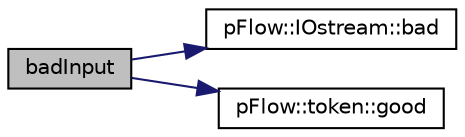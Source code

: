 digraph "badInput"
{
 // LATEX_PDF_SIZE
  edge [fontname="Helvetica",fontsize="10",labelfontname="Helvetica",labelfontsize="10"];
  node [fontname="Helvetica",fontsize="10",shape=record];
  rankdir="LR";
  Node1 [label="badInput",height=0.2,width=0.4,color="black", fillcolor="grey75", style="filled", fontcolor="black",tooltip=" "];
  Node1 -> Node2 [color="midnightblue",fontsize="10",style="solid",fontname="Helvetica"];
  Node2 [label="pFlow::IOstream::bad",height=0.2,width=0.4,color="black", fillcolor="white", style="filled",URL="$classpFlow_1_1IOstream.html#a9f7290a5d70f30e1b1b42c8ac4a6082d",tooltip="Return true if stream is corrupted."];
  Node1 -> Node3 [color="midnightblue",fontsize="10",style="solid",fontname="Helvetica"];
  Node3 [label="pFlow::token::good",height=0.2,width=0.4,color="black", fillcolor="white", style="filled",URL="$classpFlow_1_1token.html#abdcc7f96f487faadc7769afcf58fe992",tooltip="True if token is not UNDEFINED or ERROR."];
}
